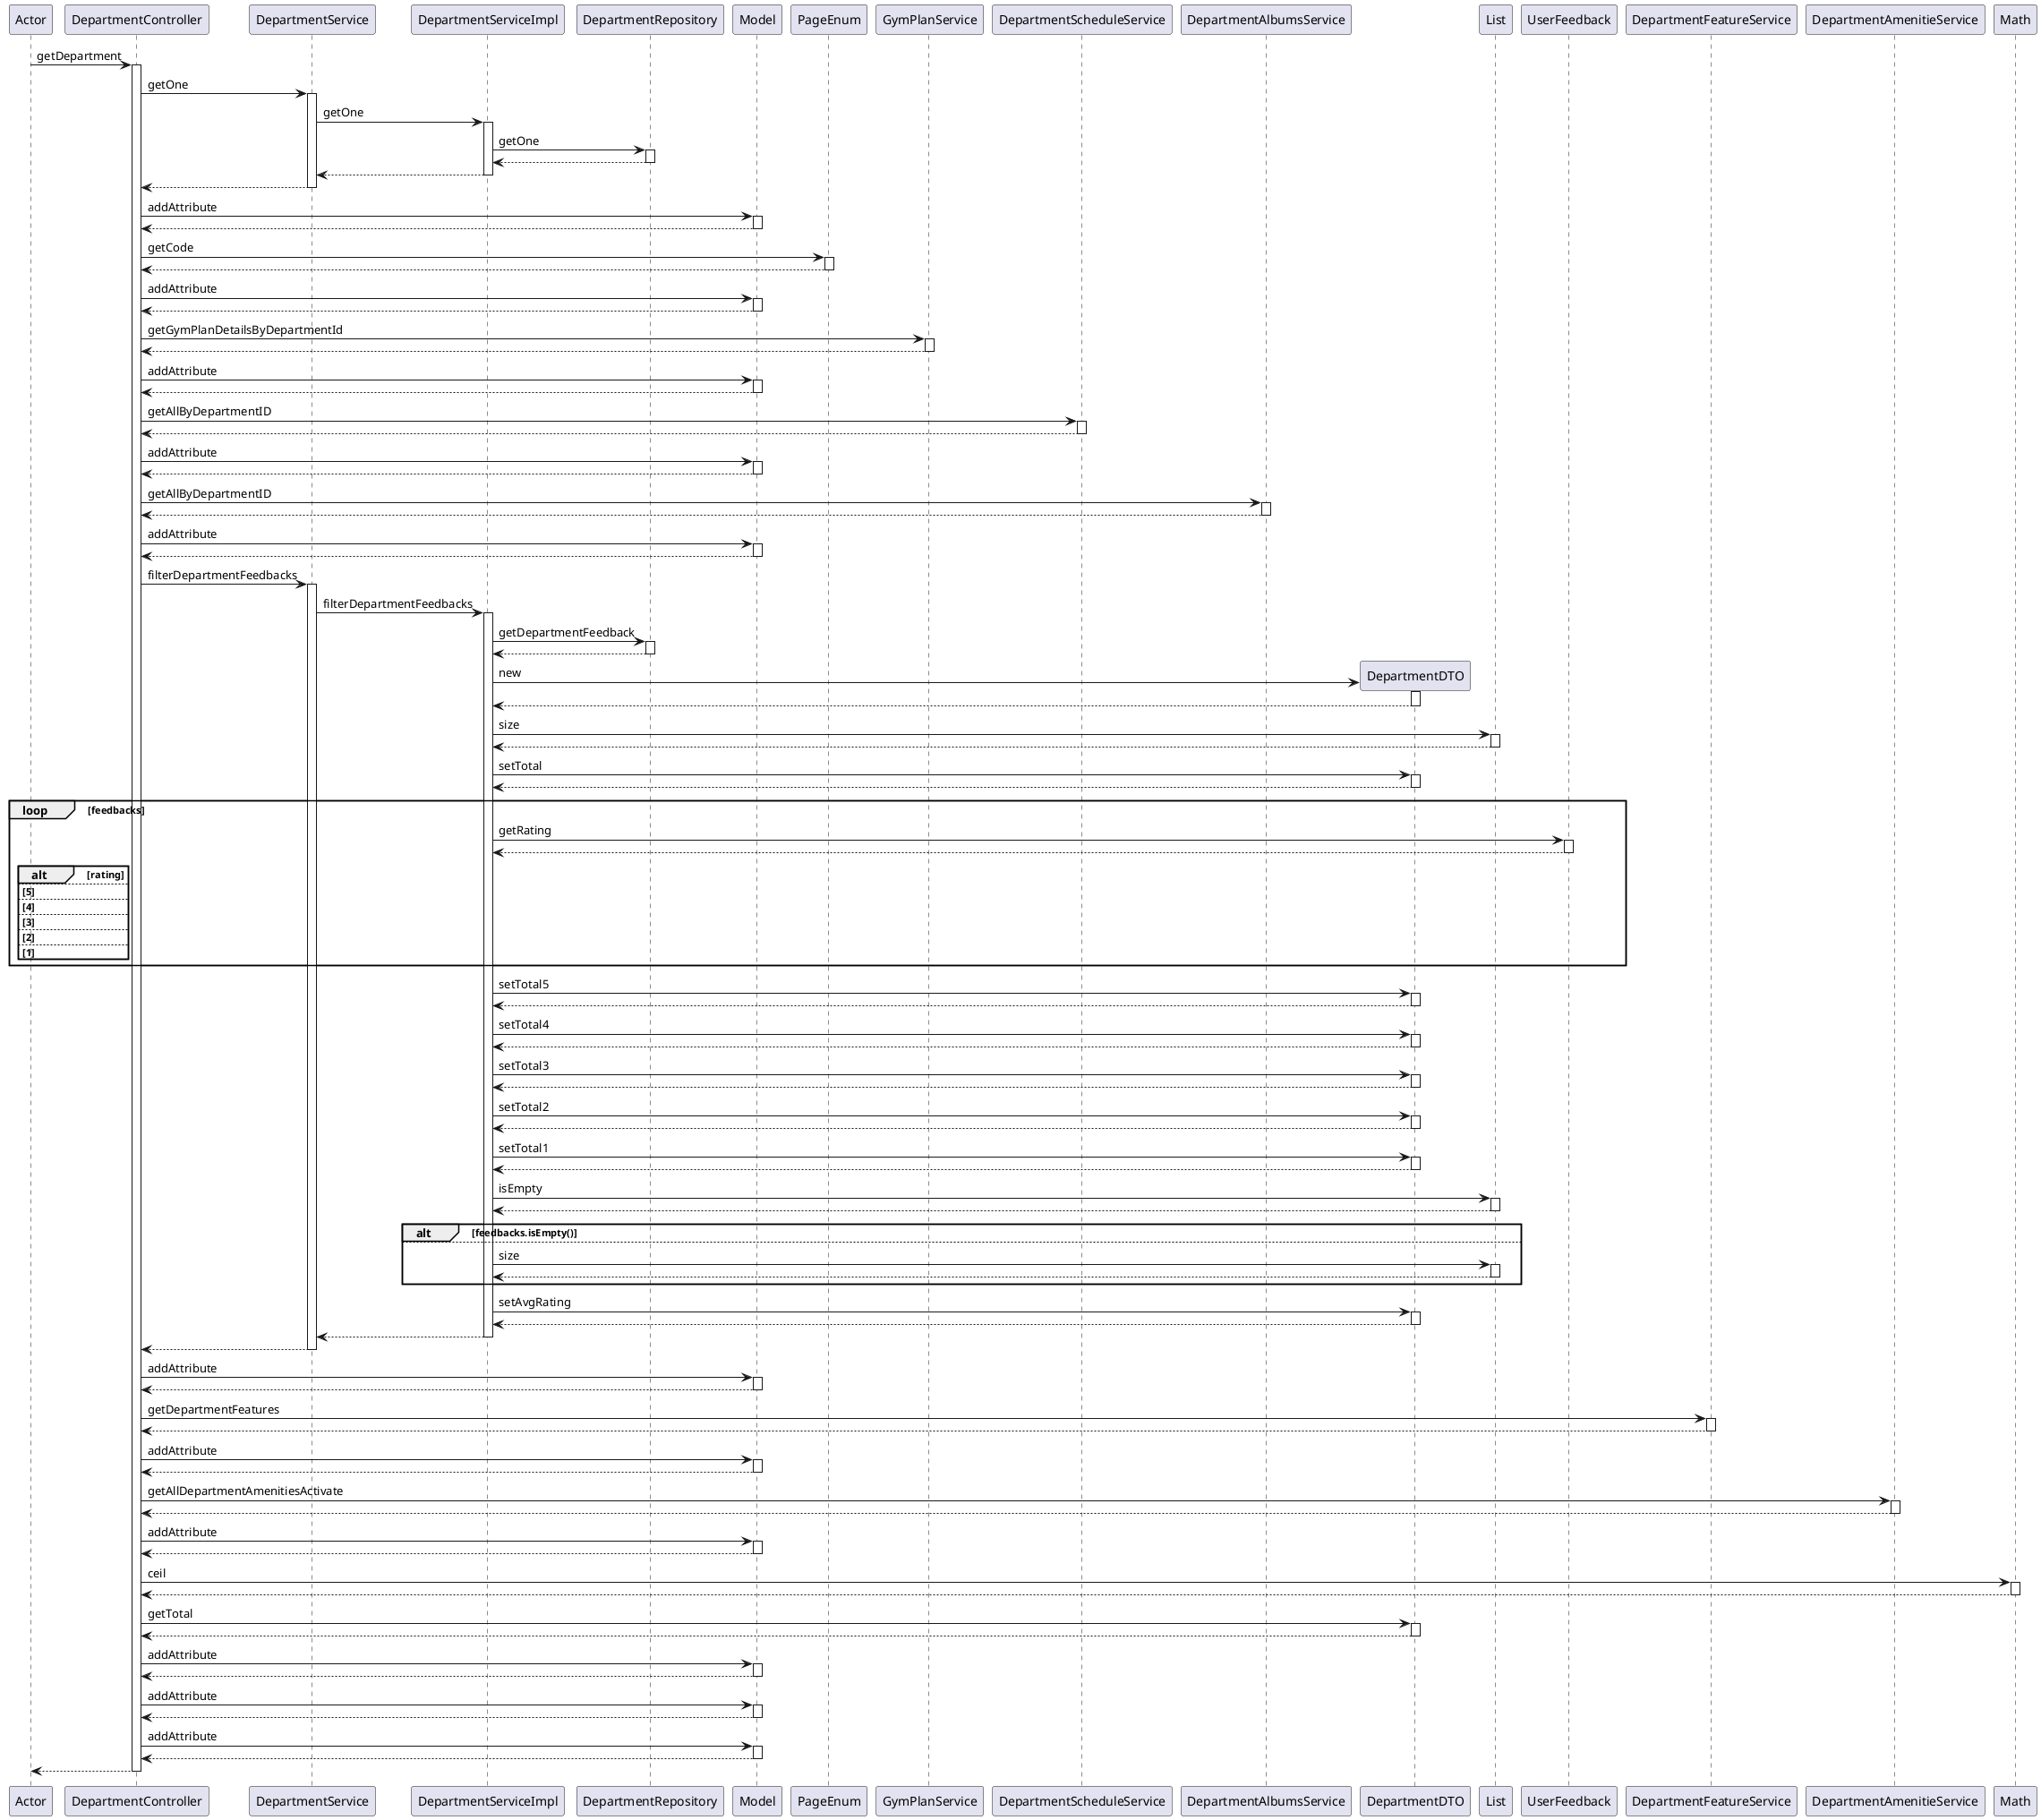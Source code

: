 @startuml
participant Actor
Actor -> DepartmentController : getDepartment
activate DepartmentController
DepartmentController -> DepartmentService : getOne
activate DepartmentService
DepartmentService -> DepartmentServiceImpl : getOne
activate DepartmentServiceImpl
DepartmentServiceImpl -> DepartmentRepository : getOne
activate DepartmentRepository
DepartmentRepository --> DepartmentServiceImpl
deactivate DepartmentRepository
DepartmentServiceImpl --> DepartmentService
deactivate DepartmentServiceImpl
DepartmentService --> DepartmentController
deactivate DepartmentService
DepartmentController -> Model : addAttribute
activate Model
Model --> DepartmentController
deactivate Model
DepartmentController -> PageEnum : getCode
activate PageEnum
PageEnum --> DepartmentController
deactivate PageEnum
DepartmentController -> Model : addAttribute
activate Model
Model --> DepartmentController
deactivate Model
DepartmentController -> GymPlanService : getGymPlanDetailsByDepartmentId
activate GymPlanService
GymPlanService --> DepartmentController
deactivate GymPlanService
DepartmentController -> Model : addAttribute
activate Model
Model --> DepartmentController
deactivate Model
DepartmentController -> DepartmentScheduleService : getAllByDepartmentID
activate DepartmentScheduleService
DepartmentScheduleService --> DepartmentController
deactivate DepartmentScheduleService
DepartmentController -> Model : addAttribute
activate Model
Model --> DepartmentController
deactivate Model
DepartmentController -> DepartmentAlbumsService : getAllByDepartmentID
activate DepartmentAlbumsService
DepartmentAlbumsService --> DepartmentController
deactivate DepartmentAlbumsService
DepartmentController -> Model : addAttribute
activate Model
Model --> DepartmentController
deactivate Model
DepartmentController -> DepartmentService : filterDepartmentFeedbacks
activate DepartmentService
DepartmentService -> DepartmentServiceImpl : filterDepartmentFeedbacks
activate DepartmentServiceImpl
DepartmentServiceImpl -> DepartmentRepository : getDepartmentFeedback
activate DepartmentRepository
DepartmentRepository --> DepartmentServiceImpl
deactivate DepartmentRepository
create DepartmentDTO
DepartmentServiceImpl -> DepartmentDTO : new
activate DepartmentDTO
DepartmentDTO --> DepartmentServiceImpl
deactivate DepartmentDTO
DepartmentServiceImpl -> List : size
activate List
List --> DepartmentServiceImpl
deactivate List
DepartmentServiceImpl -> DepartmentDTO : setTotal
activate DepartmentDTO
DepartmentDTO --> DepartmentServiceImpl
deactivate DepartmentDTO
loop feedbacks
DepartmentServiceImpl -> UserFeedback : getRating
activate UserFeedback
UserFeedback --> DepartmentServiceImpl
deactivate UserFeedback
alt rating
else 5
else 4
else 3
else 2
else 1
end
end
DepartmentServiceImpl -> DepartmentDTO : setTotal5
activate DepartmentDTO
DepartmentDTO --> DepartmentServiceImpl
deactivate DepartmentDTO
DepartmentServiceImpl -> DepartmentDTO : setTotal4
activate DepartmentDTO
DepartmentDTO --> DepartmentServiceImpl
deactivate DepartmentDTO
DepartmentServiceImpl -> DepartmentDTO : setTotal3
activate DepartmentDTO
DepartmentDTO --> DepartmentServiceImpl
deactivate DepartmentDTO
DepartmentServiceImpl -> DepartmentDTO : setTotal2
activate DepartmentDTO
DepartmentDTO --> DepartmentServiceImpl
deactivate DepartmentDTO
DepartmentServiceImpl -> DepartmentDTO : setTotal1
activate DepartmentDTO
DepartmentDTO --> DepartmentServiceImpl
deactivate DepartmentDTO
DepartmentServiceImpl -> List : isEmpty
activate List
List --> DepartmentServiceImpl
deactivate List
alt feedbacks.isEmpty()
else
DepartmentServiceImpl -> List : size
activate List
List --> DepartmentServiceImpl
deactivate List
end
DepartmentServiceImpl -> DepartmentDTO : setAvgRating
activate DepartmentDTO
DepartmentDTO --> DepartmentServiceImpl
deactivate DepartmentDTO
DepartmentServiceImpl --> DepartmentService
deactivate DepartmentServiceImpl
DepartmentService --> DepartmentController
deactivate DepartmentService
DepartmentController -> Model : addAttribute
activate Model
Model --> DepartmentController
deactivate Model
DepartmentController -> DepartmentFeatureService : getDepartmentFeatures
activate DepartmentFeatureService
DepartmentFeatureService --> DepartmentController
deactivate DepartmentFeatureService
DepartmentController -> Model : addAttribute
activate Model
Model --> DepartmentController
deactivate Model
DepartmentController -> DepartmentAmenitieService : getAllDepartmentAmenitiesActivate
activate DepartmentAmenitieService
DepartmentAmenitieService --> DepartmentController
deactivate DepartmentAmenitieService
DepartmentController -> Model : addAttribute
activate Model
Model --> DepartmentController
deactivate Model
DepartmentController -> Math : ceil
activate Math
Math --> DepartmentController
deactivate Math
DepartmentController -> DepartmentDTO : getTotal
activate DepartmentDTO
DepartmentDTO --> DepartmentController
deactivate DepartmentDTO
DepartmentController -> Model : addAttribute
activate Model
Model --> DepartmentController
deactivate Model
DepartmentController -> Model : addAttribute
activate Model
Model --> DepartmentController
deactivate Model
DepartmentController -> Model : addAttribute
activate Model
Model --> DepartmentController
deactivate Model
return
@enduml